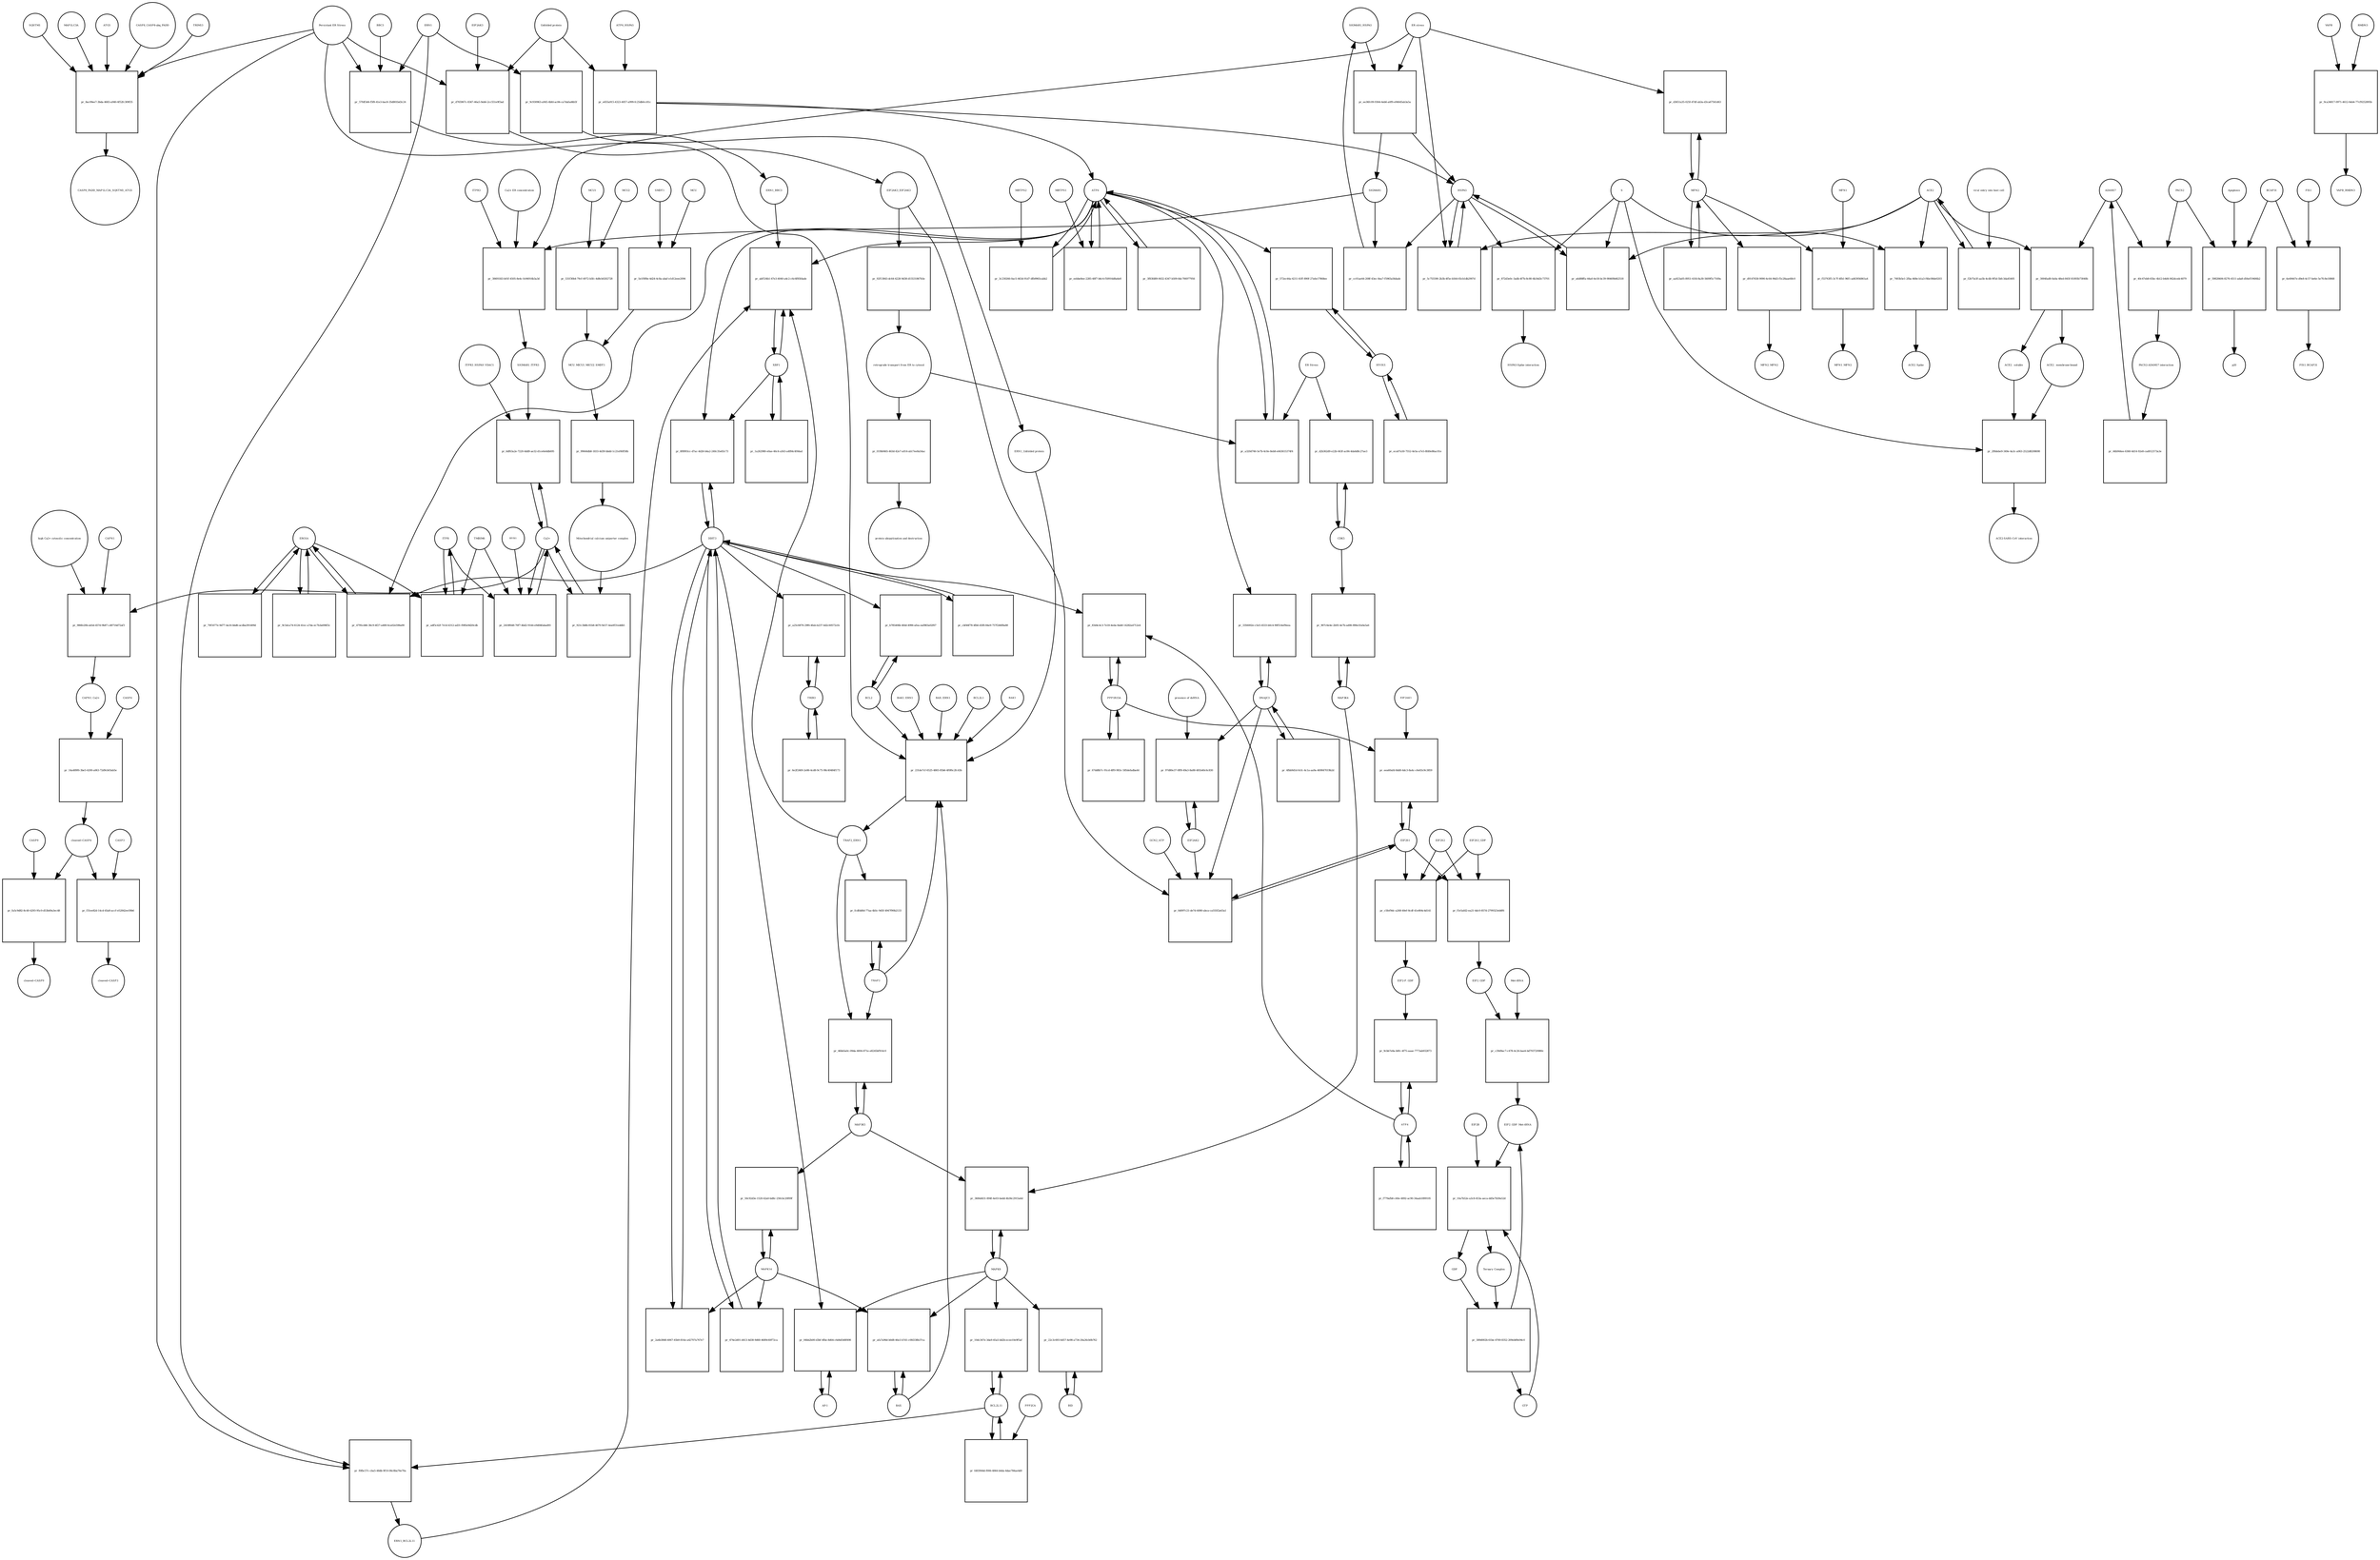 strict digraph  {
SIGMAR1_HSPA5 [annotation="urn_miriam_pubmed_30590907|urn_miriam_pubmed_25704011|urn_miriam_pubmed_17981125|urn_miriam_taxonomy_10029", bipartite=0, cls=complex, fontsize=4, label=SIGMAR1_HSPA5, shape=circle];
"pr_ee36fc09-9364-4eb6-a0f9-e94645ab3a5a" [annotation="", bipartite=1, cls=process, fontsize=4, label="pr_ee36fc09-9364-4eb6-a0f9-e94645ab3a5a", shape=square];
HSPA5 [annotation="urn_miriam_hgnc.symbol_HSPA5", bipartite=0, cls="nucleic acid feature", fontsize=4, label=HSPA5, shape=circle];
SIGMAR1 [annotation="urn_miriam_hgnc_8157|urn_miriam_pubmed_17981125|urn_miriam_taxonomy_10029|urn_miriam_pubmed_25704011", bipartite=0, cls=macromolecule, fontsize=4, label=SIGMAR1, shape=circle];
"ER stress" [annotation="", bipartite=0, cls=phenotype, fontsize=4, label="ER stress", shape=circle];
ATF6_HSPA5 [annotation="", bipartite=0, cls=complex, fontsize=4, label=ATF6_HSPA5, shape=circle];
"pr_e655a915-4323-4057-a999-fc25db0cc81c" [annotation="", bipartite=1, cls=process, fontsize=4, label="pr_e655a915-4323-4057-a999-fc25db0cc81c", shape=square];
ATF6 [annotation="urn_miriam_hgnc.symbol_ATF6", bipartite=0, cls=macromolecule, fontsize=4, label=ATF6, shape=circle];
"Unfolded protein" [annotation="", bipartite=0, cls=macromolecule, fontsize=4, label="Unfolded protein", shape=circle];
ACE2 [annotation="", bipartite=0, cls="nucleic acid feature", fontsize=4, label=ACE2, shape=circle];
"pr_3004fad8-0a0a-48ed-845f-81893b73048b" [annotation="", bipartite=1, cls=process, fontsize=4, label="pr_3004fad8-0a0a-48ed-845f-81893b73048b", shape=square];
"ACE2_ soluble" [annotation="urn_miriam_pubmed_19411314|urn_miriam_pubmed_32264791|urn_miriam_hgnc.symbol_ACE2", bipartite=0, cls=macromolecule, fontsize=4, label="ACE2_ soluble", shape=circle];
"ACE2_ membrane-bound" [annotation="urn_miriam_pubmed_19411314|urn_miriam_pubmed_32264791|urn_miriam_hgnc.symbol_ACE2", bipartite=0, cls=macromolecule, fontsize=4, label="ACE2_ membrane-bound", shape=circle];
ADAM17 [annotation="urn_miriam_pubmed_32264791|urn_miriam_hgnc_HGNC%3A195", bipartite=0, cls=macromolecule, fontsize=4, label=ADAM17, shape=circle];
MFN2 [annotation="urn_miriam_pubmed_29491369|urn_miriam_pubmed_22511781|urn_miriam_hgnc_16877|urn_miriam_pubmed_19052620", bipartite=0, cls=macromolecule, fontsize=4, label=MFN2, shape=circle];
"pr_d9147658-9090-4c64-96d3-f5c28aae68c0" [annotation="", bipartite=1, cls=process, fontsize=4, label="pr_d9147658-9090-4c64-96d3-f5c28aae68c0", shape=square];
MFN2_MFN2 [annotation="urn_miriam_pubmed_19052620|urn_miriam_taxonomy_9606|urn_miriam_pubmed_29491369", bipartite=0, cls=complex, fontsize=4, label=MFN2_MFN2, shape=circle];
"Met-tRNA" [annotation=urn_miriam_hgnc_34779, bipartite=0, cls="nucleic acid feature", fontsize=4, label="Met-tRNA", shape=circle];
"pr_c39d9ac7-c478-4c26-bae4-bd793720980c" [annotation="", bipartite=1, cls=process, fontsize=4, label="pr_c39d9ac7-c478-4c26-bae4-bd793720980c", shape=square];
EIF2_GDP [annotation="", bipartite=0, cls=complex, fontsize=4, label=EIF2_GDP, shape=circle];
"EIF2_GDP_Met-tRNA" [annotation="", bipartite=0, cls=complex, fontsize=4, label="EIF2_GDP_Met-tRNA", shape=circle];
ERN1 [annotation="urn_miriam_hgnc.symbol_ERN1", bipartite=0, cls=macromolecule, fontsize=4, label=ERN1, shape=circle];
"pr_9c930963-a945-4bfd-ac84-ca7dafad4b5f" [annotation="", bipartite=1, cls=process, fontsize=4, label="pr_9c930963-a945-4bfd-ac84-ca7dafad4b5f", shape=square];
"ERN1_Unfolded protein" [annotation="", bipartite=0, cls=complex, fontsize=4, label="ERN1_Unfolded protein", shape=circle];
MCU [annotation="urn_miriam_hgnc_23526|urn_miriam_pubmed_24231807|urn_miriam_taxonomy_9606", bipartite=0, cls=macromolecule, fontsize=4, label=MCU, shape=circle];
"pr_5e1f0f8e-4d24-4c8a-abaf-e1d12eee2094" [annotation="", bipartite=1, cls=process, fontsize=4, label="pr_5e1f0f8e-4d24-4c8a-abaf-e1d12eee2094", shape=square];
SMDT1 [annotation="urn_miriam_pubmed_24231807|urn_miriam_hgnc_25055|urn_miriam_taxonomy_9606", bipartite=0, cls=macromolecule, fontsize=4, label=SMDT1, shape=circle];
MCU_MICU1_MICU2_SMDT1 [annotation="urn_miriam_pubmed_24231807|urn_miriam_taxonomy_9606", bipartite=0, cls=complex, fontsize=4, label=MCU_MICU1_MICU2_SMDT1, shape=circle];
EIF2S1 [annotation="urn_miriam_hgnc.symbol_EIF2S1", bipartite=0, cls=macromolecule, fontsize=4, label=EIF2S1, shape=circle];
"pr_c5fef9dc-a268-40ef-8cdf-41e804c4d141" [annotation="", bipartite=1, cls=process, fontsize=4, label="pr_c5fef9dc-a268-40ef-8cdf-41e804c4d141", shape=square];
EIF2S2 [annotation="urn_miriam_hgnc.symbol_EIF2S2", bipartite=0, cls=macromolecule, fontsize=4, label=EIF2S2, shape=circle];
"EIF2-P_GDP" [annotation="", bipartite=0, cls=complex, fontsize=4, label="EIF2-P_GDP", shape=circle];
EIF2S3_GDP [annotation="", bipartite=0, cls=complex, fontsize=4, label=EIF2S3_GDP, shape=circle];
MCU2 [annotation="urn_miriam_hgnc_31830|urn_miriam_pubmed_24231807|urn_miriam_taxonomy_9606", bipartite=0, cls=macromolecule, fontsize=4, label=MCU2, shape=circle];
"pr_531f30b4-79cf-4972-b5fc-4d8cb0202728" [annotation="", bipartite=1, cls=process, fontsize=4, label="pr_531f30b4-79cf-4972-b5fc-4d8cb0202728", shape=square];
MCU1 [annotation="urn_miriam_hgnc_1530|urn_miriam_pubmed_24231807|urn_miriam_taxonomy_9606", bipartite=0, cls=macromolecule, fontsize=4, label=MCU1, shape=circle];
"pr_f0fbc57c-cba5-48db-9f10-06c8ba76e70a" [annotation="", bipartite=1, cls=process, fontsize=4, label="pr_f0fbc57c-cba5-48db-9f10-06c8ba76e70a", shape=square];
BCL2L11 [annotation="urn_miriam_hgnc.symbol_BCL2L11", bipartite=0, cls=macromolecule, fontsize=4, label=BCL2L11, shape=circle];
ERN1_BCL2L11 [annotation="", bipartite=0, cls=complex, fontsize=4, label=ERN1_BCL2L11, shape=circle];
"Persistant ER Stress" [annotation="urn_miriam_obo.go_GO%3A0034976", bipartite=0, cls=phenotype, fontsize=4, label="Persistant ER Stress", shape=circle];
CAPN1 [annotation="urn_miriam_hgnc.symbol_CAPN1", bipartite=0, cls=macromolecule, fontsize=4, label=CAPN1, shape=circle];
"pr_986fe20b-ab5d-457d-9b87-cd0716d72af3" [annotation="", bipartite=1, cls=process, fontsize=4, label="pr_986fe20b-ab5d-457d-9b87-cd0716d72af3", shape=square];
"Ca2+" [annotation="urn_miriam_obo.chebi_CHEBI%3A29108", bipartite=0, cls="simple chemical", fontsize=4, label="Ca2+", shape=circle];
"CAPN1_Ca2+" [annotation="", bipartite=0, cls=complex, fontsize=4, label="CAPN1_Ca2+", shape=circle];
"high Ca2+ cytosolic concentration" [annotation="urn_miriam_obo.go_GO%3A1902656", bipartite=0, cls=phenotype, fontsize=4, label="high Ca2+ cytosolic concentration", shape=circle];
"pr_cc01ae44-208f-43ec-8ea7-f5965a56dadc" [annotation="", bipartite=1, cls=process, fontsize=4, label="pr_cc01ae44-208f-43ec-8ea7-f5965a56dadc", shape=square];
"pr_57fdf3d4-f5f8-41e3-bac8-35d801bd3c24" [annotation="", bipartite=1, cls=process, fontsize=4, label="pr_57fdf3d4-f5f8-41e3-bac8-35d801bd3c24", shape=square];
BBC3 [annotation="urn_miriam_hgnc.symbol_BBC3", bipartite=0, cls=macromolecule, fontsize=4, label=BBC3, shape=circle];
ERN1_BBC3 [annotation="", bipartite=0, cls=complex, fontsize=4, label=ERN1_BBC3, shape=circle];
VAPB [annotation=urn_miriam_hgnc_12649, bipartite=0, cls=macromolecule, fontsize=4, label=VAPB, shape=circle];
"pr_9ca34817-0971-4612-8eb4-77cf9252895b" [annotation="", bipartite=1, cls=process, fontsize=4, label="pr_9ca34817-0971-4612-8eb4-77cf9252895b", shape=square];
RMDN3 [annotation=urn_miriam_hgnc_25550, bipartite=0, cls=macromolecule, fontsize=4, label=RMDN3, shape=circle];
VAPB_RMDN3 [annotation="urn_miriam_pubmed_29491369|urn_miriam_pubmed_28132811|urn_miriam_taxonomy_9606", bipartite=0, cls=complex, fontsize=4, label=VAPB_RMDN3, shape=circle];
"pr_f1e5afd2-ea21-4dc0-857d-2799323eb8f6" [annotation="", bipartite=1, cls=process, fontsize=4, label="pr_f1e5afd2-ea21-4dc0-857d-2799323eb8f6", shape=square];
"pr_38491fd3-b01f-4505-8e4c-fe94916b3a3d" [annotation="", bipartite=1, cls=process, fontsize=4, label="pr_38491fd3-b01f-4505-8e4c-fe94916b3a3d", shape=square];
ITPR3 [annotation="urn_miriam_hgnc_6182|urn_miriam_pubmed_17981125", bipartite=0, cls=macromolecule, fontsize=4, label=ITPR3, shape=circle];
SIGMAR1_ITPR3 [annotation="urn_miriam_pubmed_30590907|urn_miriam_pubmed_17981125|urn_miriam_taxonomy_10029", bipartite=0, cls=complex, fontsize=4, label=SIGMAR1_ITPR3, shape=circle];
"Ca2+ ER concentration" [annotation="", bipartite=0, cls=phenotype, fontsize=4, label="Ca2+ ER concentration", shape=circle];
BCAP31 [annotation=urn_miriam_hgnc_16695, bipartite=0, cls=macromolecule, fontsize=4, label=BCAP31, shape=circle];
"pr_6e49447e-d9e8-4c57-be6e-5e7fc8e18868" [annotation="", bipartite=1, cls=process, fontsize=4, label="pr_6e49447e-d9e8-4c57-be6e-5e7fc8e18868", shape=square];
FIS1 [annotation=urn_miriam_hgnc_21689, bipartite=0, cls=macromolecule, fontsize=4, label=FIS1, shape=circle];
FIS1_BCAP31 [annotation=urn_miriam_pubmed_15692567, bipartite=0, cls=complex, fontsize=4, label=FIS1_BCAP31, shape=circle];
"pr_f53763f5-3c7f-4fb1-96f1-ad43956861a4" [annotation="", bipartite=1, cls=process, fontsize=4, label="pr_f53763f5-3c7f-4fb1-96f1-ad43956861a4", shape=square];
MFN1 [annotation=urn_miriam_hgnc_1826, bipartite=0, cls=macromolecule, fontsize=4, label=MFN1, shape=circle];
MFN1_MFN2 [annotation="urn_miriam_pubmed_29491369|urn_miriam_pubmed_19052620|urn_miriam_taxonomy_9606", bipartite=0, cls=complex, fontsize=4, label=MFN1_MFN2, shape=circle];
PACS2 [annotation="urn_miriam_pubmed_15692567|urn_miriam_hgnc_23794", bipartite=0, cls=macromolecule, fontsize=4, label=PACS2, shape=circle];
"pr_40c47eb8-65bc-4b12-b4d4-062dcedc4079" [annotation="", bipartite=1, cls=process, fontsize=4, label="pr_40c47eb8-65bc-4b12-b4d4-062dcedc4079", shape=square];
"PACS2-ADAM17 interaction" [annotation="urn_miriam_pubmed_26108729|urn_miriam_pubmed_32264791|urn_miriam_taxonomy_9606", bipartite=0, cls=complex, fontsize=4, label="PACS2-ADAM17 interaction", shape=circle];
"pr_7493b5e1-2fba-468e-b1a3-f4bc08de0203" [annotation="", bipartite=1, cls=process, fontsize=4, label="pr_7493b5e1-2fba-468e-b1a3-f4bc08de0203", shape=square];
S [annotation="urn_miriam_uniprot_P59594|urn_miriam_uniprot_P0DTC2|urn_miriam_uniprot_W6A028", bipartite=0, cls=macromolecule, fontsize=4, label=S, shape=circle];
ACE2_Spike [annotation="", bipartite=0, cls=complex, fontsize=4, label=ACE2_Spike, shape=circle];
"pr_872d3e0c-3adb-4f7b-8c80-4b34d3c73701" [annotation="", bipartite=1, cls=process, fontsize=4, label="pr_872d3e0c-3adb-4f7b-8c80-4b34d3c73701", shape=square];
"HSPA5-Spike interaction" [annotation=urn_miriam_pubmed_32340551, bipartite=0, cls=complex, fontsize=4, label="HSPA5-Spike interaction", shape=circle];
"pr_2f8debe9-349e-4a3c-a063-2522d8208698" [annotation="", bipartite=1, cls=process, fontsize=4, label="pr_2f8debe9-349e-4a3c-a063-2522d8208698", shape=square];
"ACE2-SARS-CoV interaction" [annotation="urn_miriam_pubmed_19411314|urn_miriam_taxonomy_9606|urn_miriam_uniprot_P59594", bipartite=0, cls=complex, fontsize=4, label="ACE2-SARS-CoV interaction", shape=circle];
"pr_3c230266-0ac5-463d-91d7-dfb9965cabb2" [annotation="", bipartite=1, cls=process, fontsize=4, label="pr_3c230266-0ac5-463d-91d7-dfb9965cabb2", shape=square];
MBTPS2 [annotation="urn_miriam_hgnc.symbol_MBTPS2", bipartite=0, cls=macromolecule, fontsize=4, label=MBTPS2, shape=circle];
MAP3K4 [annotation="urn_miriam_hgnc.symbol_MAP3K4", bipartite=0, cls=macromolecule, fontsize=4, label=MAP3K4, shape=circle];
"pr_907c6e4e-2b93-4e7b-ad06-896e1fa0a5a6" [annotation="", bipartite=1, cls=process, fontsize=4, label="pr_907c6e4e-2b93-4e7b-ad06-896e1fa0a5a6", shape=square];
CDK5 [annotation="urn_miriam_hgnc.symbol_CDK5", bipartite=0, cls=macromolecule, fontsize=4, label=CDK5, shape=circle];
"pr_59828406-8276-4511-ada8-d56ef19406b2" [annotation="", bipartite=1, cls=process, fontsize=4, label="pr_59828406-8276-4511-ada8-d56ef19406b2", shape=square];
p20 [annotation="urn_miriam_hgnc.symbol_BCAP31", bipartite=0, cls=macromolecule, fontsize=4, label=p20, shape=circle];
Apoptosis [annotation="", bipartite=0, cls=phenotype, fontsize=4, label=Apoptosis, shape=circle];
DDIT3 [annotation="urn_miriam_hgnc.symbol_DDIT3", bipartite=0, cls=macromolecule, fontsize=4, label=DDIT3, shape=circle];
"pr_474e2d01-d413-4d38-9d60-4689c60f72ca" [annotation="", bipartite=1, cls=process, fontsize=4, label="pr_474e2d01-d413-4d38-9d60-4689c60f72ca", shape=square];
MAPK14 [annotation="urn_miriam_hgnc.symbol_MAPK14", bipartite=0, cls=macromolecule, fontsize=4, label=MAPK14, shape=circle];
CASP9 [annotation="urn_miriam_hgnc.symbol_CSAP9", bipartite=0, cls=macromolecule, fontsize=4, label=CASP9, shape=circle];
"pr_fa5c9d82-8c40-4293-95c0-d53b49a3ec48" [annotation="", bipartite=1, cls=process, fontsize=4, label="pr_fa5c9d82-8c40-4293-95c0-d53b49a3ec48", shape=square];
"cleaved~CASP9" [annotation="urn_miriam_hgnc.symbol_CASP9", bipartite=0, cls=macromolecule, fontsize=4, label="cleaved~CASP9", shape=circle];
"cleaved~CASP4" [annotation="urn_miriam_hgnc.symbol_CASP4", bipartite=0, cls=macromolecule, fontsize=4, label="cleaved~CASP4", shape=circle];
"pr_10dc347e-3da9-45a5-bd2b-ecee10e9f5af" [annotation="", bipartite=1, cls=process, fontsize=4, label="pr_10dc347e-3da9-45a5-bd2b-ecee10e9f5af", shape=square];
MAPK8 [annotation="urn_miriam_hgnc.symbol_MAPK8", bipartite=0, cls=macromolecule, fontsize=4, label=MAPK8, shape=circle];
"pr_0d097c21-de7d-4080-abca-ca555f2a63a1" [annotation="", bipartite=1, cls=process, fontsize=4, label="pr_0d097c21-de7d-4080-abca-ca555f2a63a1", shape=square];
EIF2AK3_EIF2AK3 [annotation="", bipartite=0, cls=complex, fontsize=4, label=EIF2AK3_EIF2AK3, shape=circle];
GCN2_ATP [annotation="", bipartite=0, cls=complex, fontsize=4, label=GCN2_ATP, shape=circle];
EIF2AK2 [annotation="urn_miriam_hgnc.symbol_EIF2AK2", bipartite=0, cls=macromolecule, fontsize=4, label=EIF2AK2, shape=circle];
DNAJC3 [annotation="urn_miriam_hgnc.symbol_DNAJC3", bipartite=0, cls=macromolecule, fontsize=4, label=DNAJC3, shape=circle];
"pr_92f13843-dc64-4228-9d38-d15531867b5e" [annotation="", bipartite=1, cls=process, fontsize=4, label="pr_92f13843-dc64-4228-9d38-d15531867b5e", shape=square];
"retrograde transport from ER to cytosol" [annotation="urn_miriam_obo.go_GO%3A0030970", bipartite=0, cls=phenotype, fontsize=4, label="retrograde transport from ER to cytosol", shape=circle];
CASP3 [annotation="urn_miriam_hgnc.symbol_CASP3", bipartite=0, cls=macromolecule, fontsize=4, label=CASP3, shape=circle];
"pr_f31ee82d-14cd-45a8-accf-e52842ee59b6" [annotation="", bipartite=1, cls=process, fontsize=4, label="pr_f31ee82d-14cd-45a8-accf-e52842ee59b6", shape=square];
"cleaved~CASP3" [annotation="urn_miriam_hgnc.symbol_CASP3", bipartite=0, cls=macromolecule, fontsize=4, label="cleaved~CASP3", shape=circle];
"pr_fd03944d-f006-4844-b4da-4dae784ae4d0" [annotation="", bipartite=1, cls=process, fontsize=4, label="pr_fd03944d-f006-4844-b4da-4dae784ae4d0", shape=square];
PPP2CA [annotation="urn_miriam_hgnc.symbol_PPP2CA", bipartite=0, cls=macromolecule, fontsize=4, label=PPP2CA, shape=circle];
"AP-1" [annotation="urn_miriam_hgnc.symbol_JUNB|urn_miriam_hgnc.symbol_FOSL1|urn_miriam_hgnc.symbol_FOSL2|urn_miriam_hgnc.symbol_JUND|urn_miriam_hgnc.symbol_JUN|urn_miriam_hgnc.symbol_FOSB|urn_miriam_hgnc.symbol_FOS", bipartite=0, cls=macromolecule, fontsize=4, label="AP-1", shape=circle];
"pr_04bb2b00-d3bf-4fbe-8d64-c6d4d548f498" [annotation="", bipartite=1, cls=process, fontsize=4, label="pr_04bb2b00-d3bf-4fbe-8d64-c6d4d548f498", shape=square];
"pr_5c755590-2b3b-4f5e-b564-65cb1db2907d" [annotation="", bipartite=1, cls=process, fontsize=4, label="pr_5c755590-2b3b-4f5e-b564-65cb1db2907d", shape=square];
"pr_eea60afd-8dd0-4dc3-8a4c-c6e83c9c3859" [annotation="", bipartite=1, cls=process, fontsize=4, label="pr_eea60afd-8dd0-4dc3-8a4c-c6e83c9c3859", shape=square];
PPP1R15A [annotation="urn_miriam_hgnc.symbol_PPP1R15A", bipartite=0, cls=macromolecule, fontsize=4, label=PPP1R15A, shape=circle];
EIF2AK1 [annotation="urn_miriam_hgnc.symbol_EIF2AK1", bipartite=0, cls=macromolecule, fontsize=4, label=EIF2AK1, shape=circle];
"pr_97d80e37-0ff8-49a3-8a88-481b40c6c830" [annotation="", bipartite=1, cls=process, fontsize=4, label="pr_97d80e37-0ff8-49a3-8a88-481b40c6c830", shape=square];
"presence of dsRNA" [annotation="urn_miriam_obo.go_GO%3A0071359", bipartite=0, cls=phenotype, fontsize=4, label="presence of dsRNA", shape=circle];
"Ternary Complex" [annotation="", bipartite=0, cls=complex, fontsize=4, label="Ternary Complex", shape=circle];
"pr_589d002b-61be-4769-8352-209eb89e94c0" [annotation="", bipartite=1, cls=process, fontsize=4, label="pr_589d002b-61be-4769-8352-209eb89e94c0", shape=square];
GDP [annotation="urn_miriam_obo.chebi_CHEBI%3A65180", bipartite=0, cls="simple chemical", fontsize=4, label=GDP, shape=circle];
GTP [annotation="urn_miriam_obo.chebi_CHEBI%3A57600", bipartite=0, cls="simple chemical", fontsize=4, label=GTP, shape=circle];
"pr_231de7cf-6525-4865-85b6-4f0f6c2fc43b" [annotation="", bipartite=1, cls=process, fontsize=4, label="pr_231de7cf-6525-4865-85b6-4f0f6c2fc43b", shape=square];
TRAF2_ERN1 [annotation="", bipartite=0, cls=complex, fontsize=4, label=TRAF2_ERN1, shape=circle];
BAK1_ERN1 [annotation="", bipartite=0, cls=complex, fontsize=4, label=BAK1_ERN1, shape=circle];
BAX_ERN1 [annotation="", bipartite=0, cls=complex, fontsize=4, label=BAX_ERN1, shape=circle];
BCL2 [annotation="urn_miriam_hgnc.symbol_BCL2", bipartite=0, cls="nucleic acid feature", fontsize=4, label=BCL2, shape=circle];
BCL2L1 [annotation="urn_miriam_hgnc.symbol_BCL2L1", bipartite=0, cls=macromolecule, fontsize=4, label=BCL2L1, shape=circle];
BAX [annotation="urn_miriam_hgnc.symbol_BAX", bipartite=0, cls=macromolecule, fontsize=4, label=BAX, shape=circle];
BAK1 [annotation="urn_miriam_hgnc.symbol_BAK1", bipartite=0, cls=macromolecule, fontsize=4, label=BAK1, shape=circle];
TRAF2 [annotation="urn_miriam_hgnc.symbol_TRAF2", bipartite=0, cls=macromolecule, fontsize=4, label=TRAF2, shape=circle];
"pr_99644db8-1833-4d39-bbdd-1c21ef40f58b" [annotation="", bipartite=1, cls=process, fontsize=4, label="pr_99644db8-1833-4d39-bbdd-1c21ef40f58b", shape=square];
"Mitochondrial calcium uniporter complex" [annotation="urn_miriam_pubmed_26968367|urn_miriam_taxonomy_9606", bipartite=0, cls=complex, fontsize=4, label="Mitochondrial calcium uniporter complex", shape=circle];
ATF4 [annotation="urn_miriam_hgnc.symbol_ATF4", bipartite=0, cls=macromolecule, fontsize=4, label=ATF4, shape=circle];
"pr_9cbb7e8a-b0fc-4f75-aaae-7773ab932873" [annotation="", bipartite=1, cls=process, fontsize=4, label="pr_9cbb7e8a-b0fc-4f75-aaae-7773ab932873", shape=square];
"pr_019b0465-463d-42e7-a014-ab17ee8a54ac" [annotation="", bipartite=1, cls=process, fontsize=4, label="pr_019b0465-463d-42e7-a014-ab17ee8a54ac", shape=square];
"protein ubiquitination and destruction" [annotation="", bipartite=0, cls=phenotype, fontsize=4, label="protein ubiquitination and destruction", shape=circle];
EIF2AK3 [annotation="urn_miriam_hgnc.symbol_EIF2AK3", bipartite=0, cls=macromolecule, fontsize=4, label=EIF2AK3, shape=circle];
"pr_d765967c-8347-46a5-9eb6-2cc551e9f3ad" [annotation="", bipartite=1, cls=process, fontsize=4, label="pr_d765967c-8347-46a5-9eb6-2cc551e9f3ad", shape=square];
ITPR [annotation="urn_miriam_hgnc.symbol_ITPR1|urn_miriam_hgnc.symbol_ITPR3|urn_miriam_hgnc.symbol_ITPR2", bipartite=0, cls=macromolecule, fontsize=4, label=ITPR, shape=circle];
"pr_adf5c42f-7e1d-4312-ad31-f085e9d20cdb" [annotation="", bipartite=1, cls=process, fontsize=4, label="pr_adf5c42f-7e1d-4312-ad31-f085e9d20cdb", shape=square];
TMBIM6 [annotation="urn_miriam_hgnc.symbol_TMBIM6", bipartite=0, cls=macromolecule, fontsize=4, label=TMBIM6, shape=circle];
ERO1A [annotation="urn_miriam_hgnc.symbol_ERO1A", bipartite=0, cls=macromolecule, fontsize=4, label=ERO1A, shape=circle];
MAP3K5 [annotation="urn_miriam_hgnc.symbol_MAP3K5", bipartite=0, cls=macromolecule, fontsize=4, label=MAP3K5, shape=circle];
"pr_46bb5a0c-09da-4004-871e-e8245bf914c0" [annotation="", bipartite=1, cls=process, fontsize=4, label="pr_46bb5a0c-09da-4004-871e-e8245bf914c0", shape=square];
"pr_10a7b52e-a3c8-453a-aeca-dd5e7b59a52d" [annotation="", bipartite=1, cls=process, fontsize=4, label="pr_10a7b52e-a3c8-453a-aeca-dd5e7b59a52d", shape=square];
EIF2B [annotation="", bipartite=0, cls=complex, fontsize=4, label=EIF2B, shape=circle];
"pr_afa7a96d-b0d8-46e3-b7d1-c0fd338b37ca" [annotation="", bipartite=1, cls=process, fontsize=4, label="pr_afa7a96d-b0d8-46e3-b7d1-c0fd338b37ca", shape=square];
"pr_fcdfdd0d-77aa-4b5c-9d5f-4947f90b2133" [annotation="", bipartite=1, cls=process, fontsize=4, label="pr_fcdfdd0d-77aa-4b5c-9d5f-4947f90b2133", shape=square];
"pr_50c92d3e-1520-42a0-bd8c-250cbc20f09f" [annotation="", bipartite=1, cls=process, fontsize=4, label="pr_50c92d3e-1520-42a0-bd8c-250cbc20f09f", shape=square];
"CASP8_CASP8-ubq_FADD" [annotation="", bipartite=0, cls=complex, fontsize=4, label="CASP8_CASP8-ubq_FADD", shape=circle];
"pr_8ac09ee7-3bda-4683-a940-6f52fc309f35" [annotation="", bipartite=1, cls=process, fontsize=4, label="pr_8ac09ee7-3bda-4683-a940-6f52fc309f35", shape=square];
CASP8_FADD_MAP1LC3A_SQSTM1_ATG5 [annotation="", bipartite=0, cls=complex, fontsize=4, label=CASP8_FADD_MAP1LC3A_SQSTM1_ATG5, shape=circle];
TRIM13 [annotation="urn_miriam_hgnc.symbol_TRIM13", bipartite=0, cls=macromolecule, fontsize=4, label=TRIM13, shape=circle];
"SQSTM1 " [annotation="urn_miriam_hgnc.symbol_SQSTM1", bipartite=0, cls=macromolecule, fontsize=4, label="SQSTM1 ", shape=circle];
MAP1LC3A [annotation="urn_miriam_hgnc.symbol_MAP1LC3A", bipartite=0, cls=macromolecule, fontsize=4, label=MAP1LC3A, shape=circle];
ATG5 [annotation="urn_miriam_hgnc.symbol_ATG5", bipartite=0, cls=macromolecule, fontsize=4, label=ATG5, shape=circle];
"pr_3684d431-894f-4e03-bedd-4b36c2915a6d" [annotation="", bipartite=1, cls=process, fontsize=4, label="pr_3684d431-894f-4e03-bedd-4b36c2915a6d", shape=square];
CASP4 [annotation="urn_miriam_hgnc.symbol_CASP4", bipartite=0, cls=macromolecule, fontsize=4, label=CASP4, shape=circle];
"pr_14a489f6-3be5-4200-a063-72d9cb03ab5e" [annotation="", bipartite=1, cls=process, fontsize=4, label="pr_14a489f6-3be5-4200-a063-72d9cb03ab5e", shape=square];
"pr_2a4b3848-4067-45b9-816e-a42707a767e7" [annotation="", bipartite=1, cls=process, fontsize=4, label="pr_2a4b3848-4067-45b9-816e-a42707a767e7", shape=square];
BID [annotation="urn_miriam_hgnc.symbol_BID", bipartite=0, cls=macromolecule, fontsize=4, label=BID, shape=circle];
"pr_22c3c693-6d57-4e98-a734-20a26cb0b762" [annotation="", bipartite=1, cls=process, fontsize=4, label="pr_22c3c693-6d57-4e98-a734-20a26cb0b762", shape=square];
"pr_eebbe8ee-2285-48f7-b6c4-f50916d8a6e8" [annotation="", bipartite=1, cls=process, fontsize=4, label="pr_eebbe8ee-2285-48f7-b6c4-f50916d8a6e8", shape=square];
MBTPS1 [annotation="urn_miriam_hgnc.symbol_MBTPS1", bipartite=0, cls=macromolecule, fontsize=4, label=MBTPS1, shape=circle];
"pr_a6d88ffa-44a0-4e18-bc39-98469b662518" [annotation="", bipartite=1, cls=process, fontsize=4, label="pr_a6d88ffa-44a0-4e18-bc39-98469b662518", shape=square];
"pr_aa923a05-8951-41fd-8a30-5609f5c7169a" [annotation="", bipartite=1, cls=process, fontsize=4, label="pr_aa923a05-8951-41fd-8a30-5609f5c7169a", shape=square];
XBP1 [annotation="urn_miriam_hgnc.symbol_XBP1", bipartite=0, cls=macromolecule, fontsize=4, label=XBP1, shape=circle];
"pr_abf534b1-47e3-4040-a4c2-c6c6f85fdade" [annotation="", bipartite=1, cls=process, fontsize=4, label="pr_abf534b1-47e3-4040-a4c2-c6c6f85fdade", shape=square];
"pr_4795cd46-36c9-4f27-a480-6ca02e596a90" [annotation="", bipartite=1, cls=process, fontsize=4, label="pr_4795cd46-36c9-4f27-a480-6ca02e596a90", shape=square];
TRIB3 [annotation="urn_miriam_hgnc.symbol_TRIB3", bipartite=0, cls=macromolecule, fontsize=4, label=TRIB3, shape=circle];
"pr_a25c6876-29f6-4fab-b237-4d2c60572cfe" [annotation="", bipartite=1, cls=process, fontsize=4, label="pr_a25c6876-29f6-4fab-b237-4d2c60572cfe", shape=square];
"pr_8f8993cc-d7ac-4d26-b4a2-240c35e83c73" [annotation="", bipartite=1, cls=process, fontsize=4, label="pr_8f8993cc-d7ac-4d26-b4a2-240c35e83c73", shape=square];
"pr_3356002e-c5e5-4533-b0c4-90f514ef9eea" [annotation="", bipartite=1, cls=process, fontsize=4, label="pr_3356002e-c5e5-4533-b0c4-90f514ef9eea", shape=square];
HYOU1 [annotation="urn_miriam_hgnc.symbol_HYOU1", bipartite=0, cls=macromolecule, fontsize=4, label=HYOU1, shape=circle];
"pr_572ec44a-4211-41ff-890f-27a6e17868ee" [annotation="", bipartite=1, cls=process, fontsize=4, label="pr_572ec44a-4211-41ff-890f-27a6e17868ee", shape=square];
"pr_83d4c4c3-7e18-4eda-8ab8-14282a4712e4" [annotation="", bipartite=1, cls=process, fontsize=4, label="pr_83d4c4c3-7e18-4eda-8ab8-14282a4712e4", shape=square];
"pr_b785406b-4fdd-4996-afea-eaf883a02f67" [annotation="", bipartite=1, cls=process, fontsize=4, label="pr_b785406b-4fdd-4996-afea-eaf883a02f67", shape=square];
"pr_f2b75e3f-aa5b-4cdb-9f5d-5bfc3da45405" [annotation="", bipartite=1, cls=process, fontsize=4, label="pr_f2b75e3f-aa5b-4cdb-9f5d-5bfc3da45405", shape=square];
"viral entry into host cell" [annotation="", bipartite=0, cls=phenotype, fontsize=4, label="viral entry into host cell", shape=circle];
"pr_4fbb9d1d-0cfc-4c1a-aa9a-469847019b2d" [annotation="", bipartite=1, cls=process, fontsize=4, label="pr_4fbb9d1d-0cfc-4c1a-aa9a-469847019b2d", shape=square];
"pr_6e2f2469-2e86-4cd8-9c75-98c40484f173" [annotation="", bipartite=1, cls=process, fontsize=4, label="pr_6e2f2469-2e86-4cd8-9c75-98c40484f173", shape=square];
"pr_9c5dca74-6124-41ec-a7da-ec7b3a696f3c" [annotation="", bipartite=1, cls=process, fontsize=4, label="pr_9c5dca74-6124-41ec-a7da-ec7b3a696f3c", shape=square];
"pr_d3651a35-025f-47df-ab3a-d3ca67561d63" [annotation="", bipartite=1, cls=process, fontsize=4, label="pr_d3651a35-025f-47df-ab3a-d3ca67561d63", shape=square];
"pr_cbf46f78-4fb6-45f8-84e9-757f246f8a88" [annotation="", bipartite=1, cls=process, fontsize=4, label="pr_cbf46f78-4fb6-45f8-84e9-757f246f8a88", shape=square];
"pr_eca07a50-7552-4e5a-a7e5-8fd0e86ac01e" [annotation="", bipartite=1, cls=process, fontsize=4, label="pr_eca07a50-7552-4e5a-a7e5-8fd0e86ac01e", shape=square];
"pr_f779afb8-c40e-4892-ac90-34aab1899105" [annotation="", bipartite=1, cls=process, fontsize=4, label="pr_f779afb8-c40e-4892-ac90-34aab1899105", shape=square];
"pr_1a262980-e0ae-46c4-a563-a4f84c4f44ad" [annotation="", bipartite=1, cls=process, fontsize=4, label="pr_1a262980-e0ae-46c4-a563-a4f84c4f44ad", shape=square];
"pr_67dd8b7c-91cd-4ff0-983c-585defadba44" [annotation="", bipartite=1, cls=process, fontsize=4, label="pr_67dd8b7c-91cd-4ff0-983c-585defadba44", shape=square];
"pr_921c3b8b-81b8-4670-9e57-4ea0f31eddb5" [annotation="", bipartite=1, cls=process, fontsize=4, label="pr_921c3b8b-81b8-4670-9e57-4ea0f31eddb5", shape=square];
"pr_70f1677e-9d77-4a16-bbd6-acdba391409d" [annotation="", bipartite=1, cls=process, fontsize=4, label="pr_70f1677e-9d77-4a16-bbd6-acdba391409d", shape=square];
"pr_a320d746-5e7b-4c0e-8eb8-e643615374f4" [annotation="", bipartite=1, cls=process, fontsize=4, label="pr_a320d746-5e7b-4c0e-8eb8-e643615374f4", shape=square];
"ER Stress" [annotation="urn_miriam_obo.go_GO%3A0034976", bipartite=0, cls=phenotype, fontsize=4, label="ER Stress", shape=circle];
"pr_2418f648-70f7-4bd2-9144-e9d04fabad93" [annotation="", bipartite=1, cls=process, fontsize=4, label="pr_2418f648-70f7-4bd2-9144-e9d04fabad93", shape=square];
RYR1 [annotation="urn_miriam_hgnc.symbol_RYR1", bipartite=0, cls=macromolecule, fontsize=4, label=RYR1, shape=circle];
"pr_6df63a2e-7220-4dd9-ae32-d1ce6e6db695" [annotation="", bipartite=1, cls=process, fontsize=4, label="pr_6df63a2e-7220-4dd9-ae32-d1ce6e6db695", shape=square];
ITPR3_HSPA9_VDAC1 [annotation="urn_miriam_pubmed_30590033|urn_miriam_pubmed_29491369|urn_miriam_taxonomy_9606", bipartite=0, cls=complex, fontsize=4, label=ITPR3_HSPA9_VDAC1, shape=circle];
"pr_44b944ee-6360-4d14-92e8-cad012573a3e" [annotation="", bipartite=1, cls=process, fontsize=4, label="pr_44b944ee-6360-4d14-92e8-cad012573a3e", shape=square];
"pr_3f83fd89-0632-4347-b509-8dc706977956" [annotation="", bipartite=1, cls=process, fontsize=4, label="pr_3f83fd89-0632-4347-b509-8dc706977956", shape=square];
"pr_d2b362d9-e22b-443f-ac84-4da6d8c27ae3" [annotation="", bipartite=1, cls="uncertain process", fontsize=4, label="pr_d2b362d9-e22b-443f-ac84-4da6d8c27ae3", shape=square];
SIGMAR1_HSPA5 -> "pr_ee36fc09-9364-4eb6-a0f9-e94645ab3a5a"  [annotation="", interaction_type=consumption];
"pr_ee36fc09-9364-4eb6-a0f9-e94645ab3a5a" -> HSPA5  [annotation="", interaction_type=production];
"pr_ee36fc09-9364-4eb6-a0f9-e94645ab3a5a" -> SIGMAR1  [annotation="", interaction_type=production];
HSPA5 -> "pr_cc01ae44-208f-43ec-8ea7-f5965a56dadc"  [annotation="", interaction_type=consumption];
HSPA5 -> "pr_872d3e0c-3adb-4f7b-8c80-4b34d3c73701"  [annotation="", interaction_type=consumption];
HSPA5 -> "pr_5c755590-2b3b-4f5e-b564-65cb1db2907d"  [annotation="", interaction_type=consumption];
HSPA5 -> "pr_a6d88ffa-44a0-4e18-bc39-98469b662518"  [annotation="", interaction_type=consumption];
SIGMAR1 -> "pr_cc01ae44-208f-43ec-8ea7-f5965a56dadc"  [annotation="", interaction_type=consumption];
SIGMAR1 -> "pr_38491fd3-b01f-4505-8e4c-fe94916b3a3d"  [annotation="", interaction_type=consumption];
"ER stress" -> "pr_ee36fc09-9364-4eb6-a0f9-e94645ab3a5a"  [annotation="urn_miriam_pubmed_30590907|urn_miriam_pubmed_25704011|urn_miriam_pubmed_17981125|urn_miriam_taxonomy_10029", interaction_type="necessary stimulation"];
"ER stress" -> "pr_38491fd3-b01f-4505-8e4c-fe94916b3a3d"  [annotation="urn_miriam_pubmed_30590907|urn_miriam_pubmed_17981125|urn_miriam_taxonomy_10029", interaction_type="necessary stimulation"];
"ER stress" -> "pr_5c755590-2b3b-4f5e-b564-65cb1db2907d"  [annotation="urn_miriam_pubmed_31775868|urn_miriam_pubmed_22511781|urn_miriam_taxonomy_10090", interaction_type="necessary stimulation"];
"ER stress" -> "pr_d3651a35-025f-47df-ab3a-d3ca67561d63"  [annotation="urn_miriam_pubmed_22511781|urn_miriam_taxonomy_10090", interaction_type="necessary stimulation"];
ATF6_HSPA5 -> "pr_e655a915-4323-4057-a999-fc25db0cc81c"  [annotation="", interaction_type=consumption];
"pr_e655a915-4323-4057-a999-fc25db0cc81c" -> ATF6  [annotation="", interaction_type=production];
"pr_e655a915-4323-4057-a999-fc25db0cc81c" -> HSPA5  [annotation="", interaction_type=production];
ATF6 -> "pr_3c230266-0ac5-463d-91d7-dfb9965cabb2"  [annotation="", interaction_type=consumption];
ATF6 -> "pr_eebbe8ee-2285-48f7-b6c4-f50916d8a6e8"  [annotation="", interaction_type=consumption];
ATF6 -> "pr_abf534b1-47e3-4040-a4c2-c6c6f85fdade"  [annotation="urn_miriam_pubmed_26587781|urn_miriam_pubmed_23430059", interaction_type=catalysis];
ATF6 -> "pr_4795cd46-36c9-4f27-a480-6ca02e596a90"  [annotation="urn_miriam_pubmed_23850759|urn_miriam_pubmed_25387528|urn_miriam_taxonomy_10090", interaction_type=catalysis];
ATF6 -> "pr_8f8993cc-d7ac-4d26-b4a2-240c35e83c73"  [annotation="urn_miriam_pubmed_22802018|urn_miriam_pubmed_17991856|urn_miriam_pubmed_26587781", interaction_type=catalysis];
ATF6 -> "pr_3356002e-c5e5-4533-b0c4-90f514ef9eea"  [annotation="urn_miriam_taxonomy_10090|urn_miriam_pubmed_12601012|urn_miriam_pubmed_18360008", interaction_type=catalysis];
ATF6 -> "pr_572ec44a-4211-41ff-890f-27a6e17868ee"  [annotation="urn_miriam_taxonomy_10090|urn_miriam_pubmed_18360008", interaction_type=catalysis];
ATF6 -> "pr_a320d746-5e7b-4c0e-8eb8-e643615374f4"  [annotation="", interaction_type=consumption];
ATF6 -> "pr_3f83fd89-0632-4347-b509-8dc706977956"  [annotation="", interaction_type=consumption];
"Unfolded protein" -> "pr_e655a915-4323-4057-a999-fc25db0cc81c"  [annotation="urn_miriam_pubmed_23850759|urn_miriam_pubmed_17090218", interaction_type=catalysis];
"Unfolded protein" -> "pr_9c930963-a945-4bfd-ac84-ca7dafad4b5f"  [annotation="", interaction_type=consumption];
"Unfolded protein" -> "pr_d765967c-8347-46a5-9eb6-2cc551e9f3ad"  [annotation=urn_miriam_pubmed_17991856, interaction_type=catalysis];
ACE2 -> "pr_3004fad8-0a0a-48ed-845f-81893b73048b"  [annotation="", interaction_type=consumption];
ACE2 -> "pr_7493b5e1-2fba-468e-b1a3-f4bc08de0203"  [annotation="", interaction_type=consumption];
ACE2 -> "pr_5c755590-2b3b-4f5e-b564-65cb1db2907d"  [annotation="urn_miriam_pubmed_31775868|urn_miriam_pubmed_22511781|urn_miriam_taxonomy_10090", interaction_type=inhibition];
ACE2 -> "pr_a6d88ffa-44a0-4e18-bc39-98469b662518"  [annotation="urn_miriam_pubmed_22511781|urn_miriam_pubmed_31775868|urn_miriam_pubmed_16940539|urn_miriam_taxonomy_9606|urn_miriam_uniprot_P59594|urn_miriam_taxonomy_10090", interaction_type=inhibition];
ACE2 -> "pr_f2b75e3f-aa5b-4cdb-9f5d-5bfc3da45405"  [annotation="", interaction_type=consumption];
"pr_3004fad8-0a0a-48ed-845f-81893b73048b" -> "ACE2_ soluble"  [annotation="", interaction_type=production];
"pr_3004fad8-0a0a-48ed-845f-81893b73048b" -> "ACE2_ membrane-bound"  [annotation="", interaction_type=production];
"ACE2_ soluble" -> "pr_2f8debe9-349e-4a3c-a063-2522d8208698"  [annotation="urn_miriam_pubmed_19411314|urn_miriam_taxonomy_9606|urn_miriam_uniprot_P59594|urn_miriam_pubmed_15983030|urn_miriam_taxonomy_694009", interaction_type=inhibition];
"ACE2_ membrane-bound" -> "pr_2f8debe9-349e-4a3c-a063-2522d8208698"  [annotation="", interaction_type=consumption];
ADAM17 -> "pr_3004fad8-0a0a-48ed-845f-81893b73048b"  [annotation="urn_miriam_pubmed_19411314|urn_miriam_pubmed_32264791|urn_miriam_taxonomy_9606|urn_miriam_pubmed_15983030", interaction_type=catalysis];
ADAM17 -> "pr_40c47eb8-65bc-4b12-b4d4-062dcedc4079"  [annotation="", interaction_type=consumption];
MFN2 -> "pr_d9147658-9090-4c64-96d3-f5c28aae68c0"  [annotation="", interaction_type=consumption];
MFN2 -> "pr_f53763f5-3c7f-4fb1-96f1-ad43956861a4"  [annotation="", interaction_type=consumption];
MFN2 -> "pr_aa923a05-8951-41fd-8a30-5609f5c7169a"  [annotation="", interaction_type=consumption];
MFN2 -> "pr_d3651a35-025f-47df-ab3a-d3ca67561d63"  [annotation="", interaction_type=consumption];
"pr_d9147658-9090-4c64-96d3-f5c28aae68c0" -> MFN2_MFN2  [annotation="", interaction_type=production];
"Met-tRNA" -> "pr_c39d9ac7-c478-4c26-bae4-bd793720980c"  [annotation="", interaction_type=consumption];
"pr_c39d9ac7-c478-4c26-bae4-bd793720980c" -> "EIF2_GDP_Met-tRNA"  [annotation="", interaction_type=production];
EIF2_GDP -> "pr_c39d9ac7-c478-4c26-bae4-bd793720980c"  [annotation="", interaction_type=consumption];
"EIF2_GDP_Met-tRNA" -> "pr_10a7b52e-a3c8-453a-aeca-dd5e7b59a52d"  [annotation="", interaction_type=consumption];
ERN1 -> "pr_9c930963-a945-4bfd-ac84-ca7dafad4b5f"  [annotation="", interaction_type=consumption];
ERN1 -> "pr_f0fbc57c-cba5-48db-9f10-06c8ba76e70a"  [annotation="", interaction_type=consumption];
ERN1 -> "pr_57fdf3d4-f5f8-41e3-bac8-35d801bd3c24"  [annotation="", interaction_type=consumption];
"pr_9c930963-a945-4bfd-ac84-ca7dafad4b5f" -> "ERN1_Unfolded protein"  [annotation="", interaction_type=production];
"ERN1_Unfolded protein" -> "pr_231de7cf-6525-4865-85b6-4f0f6c2fc43b"  [annotation="", interaction_type=consumption];
MCU -> "pr_5e1f0f8e-4d24-4c8a-abaf-e1d12eee2094"  [annotation="", interaction_type=consumption];
"pr_5e1f0f8e-4d24-4c8a-abaf-e1d12eee2094" -> MCU_MICU1_MICU2_SMDT1  [annotation="", interaction_type=production];
SMDT1 -> "pr_5e1f0f8e-4d24-4c8a-abaf-e1d12eee2094"  [annotation="", interaction_type=consumption];
MCU_MICU1_MICU2_SMDT1 -> "pr_99644db8-1833-4d39-bbdd-1c21ef40f58b"  [annotation="", interaction_type=consumption];
EIF2S1 -> "pr_c5fef9dc-a268-40ef-8cdf-41e804c4d141"  [annotation="", interaction_type=consumption];
EIF2S1 -> "pr_f1e5afd2-ea21-4dc0-857d-2799323eb8f6"  [annotation="", interaction_type=consumption];
EIF2S1 -> "pr_0d097c21-de7d-4080-abca-ca555f2a63a1"  [annotation="", interaction_type=consumption];
EIF2S1 -> "pr_eea60afd-8dd0-4dc3-8a4c-c6e83c9c3859"  [annotation="", interaction_type=consumption];
"pr_c5fef9dc-a268-40ef-8cdf-41e804c4d141" -> "EIF2-P_GDP"  [annotation="", interaction_type=production];
EIF2S2 -> "pr_c5fef9dc-a268-40ef-8cdf-41e804c4d141"  [annotation="", interaction_type=consumption];
EIF2S2 -> "pr_f1e5afd2-ea21-4dc0-857d-2799323eb8f6"  [annotation="", interaction_type=consumption];
"EIF2-P_GDP" -> "pr_9cbb7e8a-b0fc-4f75-aaae-7773ab932873"  [annotation="urn_miriam_pubmed_23850759|urn_miriam_taxonomy_10090|urn_miriam_pubmed_15277680", interaction_type=catalysis];
EIF2S3_GDP -> "pr_c5fef9dc-a268-40ef-8cdf-41e804c4d141"  [annotation="", interaction_type=consumption];
EIF2S3_GDP -> "pr_f1e5afd2-ea21-4dc0-857d-2799323eb8f6"  [annotation="", interaction_type=consumption];
MCU2 -> "pr_531f30b4-79cf-4972-b5fc-4d8cb0202728"  [annotation="", interaction_type=consumption];
"pr_531f30b4-79cf-4972-b5fc-4d8cb0202728" -> MCU_MICU1_MICU2_SMDT1  [annotation="", interaction_type=production];
MCU1 -> "pr_531f30b4-79cf-4972-b5fc-4d8cb0202728"  [annotation="", interaction_type=consumption];
"pr_f0fbc57c-cba5-48db-9f10-06c8ba76e70a" -> ERN1_BCL2L11  [annotation="", interaction_type=production];
BCL2L11 -> "pr_f0fbc57c-cba5-48db-9f10-06c8ba76e70a"  [annotation="", interaction_type=consumption];
BCL2L11 -> "pr_10dc347e-3da9-45a5-bd2b-ecee10e9f5af"  [annotation="", interaction_type=consumption];
BCL2L11 -> "pr_fd03944d-f006-4844-b4da-4dae784ae4d0"  [annotation="", interaction_type=consumption];
ERN1_BCL2L11 -> "pr_abf534b1-47e3-4040-a4c2-c6c6f85fdade"  [annotation="urn_miriam_pubmed_26587781|urn_miriam_pubmed_23430059", interaction_type=catalysis];
"Persistant ER Stress" -> "pr_f0fbc57c-cba5-48db-9f10-06c8ba76e70a"  [annotation="urn_miriam_pubmed_23850759|urn_miriam_pubmed_26587781|urn_miriam_pubmed_23430059", interaction_type=inhibition];
"Persistant ER Stress" -> "pr_57fdf3d4-f5f8-41e3-bac8-35d801bd3c24"  [annotation="urn_miriam_pubmed_17991856|urn_miriam_pubmed_23430059", interaction_type=inhibition];
"Persistant ER Stress" -> "pr_231de7cf-6525-4865-85b6-4f0f6c2fc43b"  [annotation="urn_miriam_pubmed_30773986|urn_miriam_pubmed_23850759|urn_miriam_pubmed_26587781|urn_miriam_taxonomy_10090|urn_miriam_pubmed_23430059", interaction_type=inhibition];
"Persistant ER Stress" -> "pr_d765967c-8347-46a5-9eb6-2cc551e9f3ad"  [annotation=urn_miriam_pubmed_17991856, interaction_type=catalysis];
"Persistant ER Stress" -> "pr_8ac09ee7-3bda-4683-a940-6f52fc309f35"  [annotation=urn_miriam_pubmed_17991856, interaction_type=catalysis];
CAPN1 -> "pr_986fe20b-ab5d-457d-9b87-cd0716d72af3"  [annotation="", interaction_type=consumption];
"pr_986fe20b-ab5d-457d-9b87-cd0716d72af3" -> "CAPN1_Ca2+"  [annotation="", interaction_type=production];
"Ca2+" -> "pr_986fe20b-ab5d-457d-9b87-cd0716d72af3"  [annotation="", interaction_type=consumption];
"Ca2+" -> "pr_921c3b8b-81b8-4670-9e57-4ea0f31eddb5"  [annotation="", interaction_type=consumption];
"Ca2+" -> "pr_2418f648-70f7-4bd2-9144-e9d04fabad93"  [annotation="", interaction_type=consumption];
"Ca2+" -> "pr_6df63a2e-7220-4dd9-ae32-d1ce6e6db695"  [annotation="", interaction_type=consumption];
"CAPN1_Ca2+" -> "pr_14a489f6-3be5-4200-a063-72d9cb03ab5e"  [annotation="urn_miriam_pubmed_18955970|urn_miriam_pubmed_19931333|urn_miriam_pubmed_24373849", interaction_type=catalysis];
"high Ca2+ cytosolic concentration" -> "pr_986fe20b-ab5d-457d-9b87-cd0716d72af3"  [annotation=urn_miriam_pubmed_19931333, interaction_type=catalysis];
"pr_cc01ae44-208f-43ec-8ea7-f5965a56dadc" -> SIGMAR1_HSPA5  [annotation="", interaction_type=production];
"pr_57fdf3d4-f5f8-41e3-bac8-35d801bd3c24" -> ERN1_BBC3  [annotation="", interaction_type=production];
BBC3 -> "pr_57fdf3d4-f5f8-41e3-bac8-35d801bd3c24"  [annotation="", interaction_type=consumption];
ERN1_BBC3 -> "pr_abf534b1-47e3-4040-a4c2-c6c6f85fdade"  [annotation="urn_miriam_pubmed_26587781|urn_miriam_pubmed_23430059", interaction_type=catalysis];
VAPB -> "pr_9ca34817-0971-4612-8eb4-77cf9252895b"  [annotation="", interaction_type=consumption];
"pr_9ca34817-0971-4612-8eb4-77cf9252895b" -> VAPB_RMDN3  [annotation="", interaction_type=production];
RMDN3 -> "pr_9ca34817-0971-4612-8eb4-77cf9252895b"  [annotation="", interaction_type=consumption];
"pr_f1e5afd2-ea21-4dc0-857d-2799323eb8f6" -> EIF2_GDP  [annotation="", interaction_type=production];
"pr_38491fd3-b01f-4505-8e4c-fe94916b3a3d" -> SIGMAR1_ITPR3  [annotation="", interaction_type=production];
ITPR3 -> "pr_38491fd3-b01f-4505-8e4c-fe94916b3a3d"  [annotation="", interaction_type=consumption];
SIGMAR1_ITPR3 -> "pr_6df63a2e-7220-4dd9-ae32-d1ce6e6db695"  [annotation="urn_miriam_pubmed_30590907|urn_miriam_pubmed_30590033|urn_miriam_taxonomy_9606", interaction_type="necessary stimulation"];
"Ca2+ ER concentration" -> "pr_38491fd3-b01f-4505-8e4c-fe94916b3a3d"  [annotation="urn_miriam_pubmed_30590907|urn_miriam_pubmed_17981125|urn_miriam_taxonomy_10029", interaction_type="necessary stimulation"];
BCAP31 -> "pr_6e49447e-d9e8-4c57-be6e-5e7fc8e18868"  [annotation="", interaction_type=consumption];
BCAP31 -> "pr_59828406-8276-4511-ada8-d56ef19406b2"  [annotation="", interaction_type=consumption];
"pr_6e49447e-d9e8-4c57-be6e-5e7fc8e18868" -> FIS1_BCAP31  [annotation="", interaction_type=production];
FIS1 -> "pr_6e49447e-d9e8-4c57-be6e-5e7fc8e18868"  [annotation="", interaction_type=consumption];
"pr_f53763f5-3c7f-4fb1-96f1-ad43956861a4" -> MFN1_MFN2  [annotation="", interaction_type=production];
MFN1 -> "pr_f53763f5-3c7f-4fb1-96f1-ad43956861a4"  [annotation="", interaction_type=consumption];
PACS2 -> "pr_40c47eb8-65bc-4b12-b4d4-062dcedc4079"  [annotation="", interaction_type=consumption];
PACS2 -> "pr_59828406-8276-4511-ada8-d56ef19406b2"  [annotation="urn_miriam_pubmed_15692567|urn_miriam_taxonomy_9606", interaction_type=inhibition];
"pr_40c47eb8-65bc-4b12-b4d4-062dcedc4079" -> "PACS2-ADAM17 interaction"  [annotation="", interaction_type=production];
"PACS2-ADAM17 interaction" -> "pr_44b944ee-6360-4d14-92e8-cad012573a3e"  [annotation="", interaction_type=consumption];
"pr_7493b5e1-2fba-468e-b1a3-f4bc08de0203" -> ACE2_Spike  [annotation="", interaction_type=production];
S -> "pr_7493b5e1-2fba-468e-b1a3-f4bc08de0203"  [annotation="", interaction_type=consumption];
S -> "pr_872d3e0c-3adb-4f7b-8c80-4b34d3c73701"  [annotation="", interaction_type=consumption];
S -> "pr_2f8debe9-349e-4a3c-a063-2522d8208698"  [annotation="", interaction_type=consumption];
S -> "pr_a6d88ffa-44a0-4e18-bc39-98469b662518"  [annotation="urn_miriam_pubmed_22511781|urn_miriam_pubmed_31775868|urn_miriam_pubmed_16940539|urn_miriam_taxonomy_9606|urn_miriam_uniprot_P59594|urn_miriam_taxonomy_10090", interaction_type="necessary stimulation"];
"pr_872d3e0c-3adb-4f7b-8c80-4b34d3c73701" -> "HSPA5-Spike interaction"  [annotation="", interaction_type=production];
"pr_2f8debe9-349e-4a3c-a063-2522d8208698" -> "ACE2-SARS-CoV interaction"  [annotation="", interaction_type=production];
"pr_3c230266-0ac5-463d-91d7-dfb9965cabb2" -> ATF6  [annotation="", interaction_type=production];
MBTPS2 -> "pr_3c230266-0ac5-463d-91d7-dfb9965cabb2"  [annotation="urn_miriam_pubmed_23850759|urn_miriam_pubmed_17991856|urn_miriam_pubmed_26587781|urn_miriam_taxonomy_10090|urn_miriam_pubmed_18360008", interaction_type=catalysis];
MAP3K4 -> "pr_907c6e4e-2b93-4e7b-ad06-896e1fa0a5a6"  [annotation="", interaction_type=consumption];
MAP3K4 -> "pr_3684d431-894f-4e03-bedd-4b36c2915a6d"  [annotation="urn_miriam_pubmed_23850759|urn_miriam_pubmed_26587781|urn_miriam_pubmed_18191217", interaction_type=catalysis];
"pr_907c6e4e-2b93-4e7b-ad06-896e1fa0a5a6" -> MAP3K4  [annotation="", interaction_type=production];
CDK5 -> "pr_907c6e4e-2b93-4e7b-ad06-896e1fa0a5a6"  [annotation=urn_miriam_pubmed_23850759, interaction_type=catalysis];
CDK5 -> "pr_d2b362d9-e22b-443f-ac84-4da6d8c27ae3"  [annotation="", interaction_type=consumption];
"pr_59828406-8276-4511-ada8-d56ef19406b2" -> p20  [annotation="", interaction_type=production];
Apoptosis -> "pr_59828406-8276-4511-ada8-d56ef19406b2"  [annotation="urn_miriam_pubmed_15692567|urn_miriam_taxonomy_9606", interaction_type=stimulation];
DDIT3 -> "pr_474e2d01-d413-4d38-9d60-4689c60f72ca"  [annotation="", interaction_type=consumption];
DDIT3 -> "pr_04bb2b00-d3bf-4fbe-8d64-c6d4d548f498"  [annotation="urn_miriam_pubmed_23850759|urn_miriam_pubmed_26587781", interaction_type=catalysis];
DDIT3 -> "pr_2a4b3848-4067-45b9-816e-a42707a767e7"  [annotation="", interaction_type=consumption];
DDIT3 -> "pr_4795cd46-36c9-4f27-a480-6ca02e596a90"  [annotation="urn_miriam_pubmed_23850759|urn_miriam_pubmed_25387528|urn_miriam_taxonomy_10090", interaction_type=catalysis];
DDIT3 -> "pr_a25c6876-29f6-4fab-b237-4d2c60572cfe"  [annotation="urn_miriam_pubmed_23430059|urn_miriam_pubmed_18940792", interaction_type=catalysis];
DDIT3 -> "pr_8f8993cc-d7ac-4d26-b4a2-240c35e83c73"  [annotation="", interaction_type=consumption];
DDIT3 -> "pr_83d4c4c3-7e18-4eda-8ab8-14282a4712e4"  [annotation="urn_miriam_pubmed_23850759|urn_miriam_pubmed_26584763", interaction_type=catalysis];
DDIT3 -> "pr_b785406b-4fdd-4996-afea-eaf883a02f67"  [annotation="urn_miriam_pubmed_30662442|urn_miriam_pubmed_23850759", interaction_type=inhibition];
DDIT3 -> "pr_cbf46f78-4fb6-45f8-84e9-757f246f8a88"  [annotation="", interaction_type=consumption];
"pr_474e2d01-d413-4d38-9d60-4689c60f72ca" -> DDIT3  [annotation="", interaction_type=production];
MAPK14 -> "pr_474e2d01-d413-4d38-9d60-4689c60f72ca"  [annotation="urn_miriam_pubmed_26137585|urn_miriam_pubmed_23850759|urn_miriam_pubmed_23430059", interaction_type=catalysis];
MAPK14 -> "pr_afa7a96d-b0d8-46e3-b7d1-c0fd338b37ca"  [annotation="urn_miriam_pubmed_18191217|urn_miriam_pubmed_23430059|urn_miriam_pubmed_29450140", interaction_type=catalysis];
MAPK14 -> "pr_50c92d3e-1520-42a0-bd8c-250cbc20f09f"  [annotation="", interaction_type=consumption];
MAPK14 -> "pr_2a4b3848-4067-45b9-816e-a42707a767e7"  [annotation="urn_miriam_pubmed_26137585|urn_miriam_pubmed_23850759|urn_miriam_pubmed_23430059", interaction_type=catalysis];
CASP9 -> "pr_fa5c9d82-8c40-4293-95c0-d53b49a3ec48"  [annotation="", interaction_type=consumption];
"pr_fa5c9d82-8c40-4293-95c0-d53b49a3ec48" -> "cleaved~CASP9"  [annotation="", interaction_type=production];
"cleaved~CASP4" -> "pr_fa5c9d82-8c40-4293-95c0-d53b49a3ec48"  [annotation="urn_miriam_pubmed_18955970|urn_miriam_pubmed_19931333|urn_miriam_pubmed_24373849", interaction_type=catalysis];
"cleaved~CASP4" -> "pr_f31ee82d-14cd-45a8-accf-e52842ee59b6"  [annotation="urn_miriam_pubmed_18955970|urn_miriam_pubmed_19931333|urn_miriam_pubmed_24373849", interaction_type=catalysis];
"pr_10dc347e-3da9-45a5-bd2b-ecee10e9f5af" -> BCL2L11  [annotation="", interaction_type=production];
MAPK8 -> "pr_10dc347e-3da9-45a5-bd2b-ecee10e9f5af"  [annotation=urn_miriam_pubmed_23850759, interaction_type=catalysis];
MAPK8 -> "pr_04bb2b00-d3bf-4fbe-8d64-c6d4d548f498"  [annotation="urn_miriam_pubmed_23850759|urn_miriam_pubmed_26587781", interaction_type=catalysis];
MAPK8 -> "pr_afa7a96d-b0d8-46e3-b7d1-c0fd338b37ca"  [annotation="urn_miriam_pubmed_18191217|urn_miriam_pubmed_23430059|urn_miriam_pubmed_29450140", interaction_type=catalysis];
MAPK8 -> "pr_3684d431-894f-4e03-bedd-4b36c2915a6d"  [annotation="", interaction_type=consumption];
MAPK8 -> "pr_22c3c693-6d57-4e98-a734-20a26cb0b762"  [annotation="urn_miriam_taxonomy_10090|urn_miriam_pubmed_23430059|urn_miriam_pubmed_11583631", interaction_type=catalysis];
"pr_0d097c21-de7d-4080-abca-ca555f2a63a1" -> EIF2S1  [annotation="", interaction_type=production];
EIF2AK3_EIF2AK3 -> "pr_0d097c21-de7d-4080-abca-ca555f2a63a1"  [annotation="urn_miriam_pubmed_23850759|urn_miriam_pubmed_26587781|urn_miriam_pubmed_12667446|urn_miriam_taxonomy_10090|urn_miriam_pubmed_12601012|urn_miriam_pubmed_18360008", interaction_type=catalysis];
EIF2AK3_EIF2AK3 -> "pr_92f13843-dc64-4228-9d38-d15531867b5e"  [annotation="", interaction_type=consumption];
GCN2_ATP -> "pr_0d097c21-de7d-4080-abca-ca555f2a63a1"  [annotation="urn_miriam_pubmed_23850759|urn_miriam_pubmed_26587781|urn_miriam_pubmed_12667446|urn_miriam_taxonomy_10090|urn_miriam_pubmed_12601012|urn_miriam_pubmed_18360008", interaction_type=catalysis];
EIF2AK2 -> "pr_0d097c21-de7d-4080-abca-ca555f2a63a1"  [annotation="urn_miriam_pubmed_23850759|urn_miriam_pubmed_26587781|urn_miriam_pubmed_12667446|urn_miriam_taxonomy_10090|urn_miriam_pubmed_12601012|urn_miriam_pubmed_18360008", interaction_type=catalysis];
EIF2AK2 -> "pr_97d80e37-0ff8-49a3-8a88-481b40c6c830"  [annotation="", interaction_type=consumption];
DNAJC3 -> "pr_0d097c21-de7d-4080-abca-ca555f2a63a1"  [annotation="urn_miriam_pubmed_23850759|urn_miriam_pubmed_26587781|urn_miriam_pubmed_12667446|urn_miriam_taxonomy_10090|urn_miriam_pubmed_12601012|urn_miriam_pubmed_18360008", interaction_type=inhibition];
DNAJC3 -> "pr_97d80e37-0ff8-49a3-8a88-481b40c6c830"  [annotation="urn_miriam_pubmed_23850759|urn_miriam_pubmed_26587781|urn_miriam_pubmed_12601012", interaction_type=inhibition];
DNAJC3 -> "pr_3356002e-c5e5-4533-b0c4-90f514ef9eea"  [annotation="", interaction_type=consumption];
DNAJC3 -> "pr_4fbb9d1d-0cfc-4c1a-aa9a-469847019b2d"  [annotation="", interaction_type=consumption];
"pr_92f13843-dc64-4228-9d38-d15531867b5e" -> "retrograde transport from ER to cytosol"  [annotation="", interaction_type=production];
"retrograde transport from ER to cytosol" -> "pr_019b0465-463d-42e7-a014-ab17ee8a54ac"  [annotation="", interaction_type=consumption];
"retrograde transport from ER to cytosol" -> "pr_a320d746-5e7b-4c0e-8eb8-e643615374f4"  [annotation="urn_miriam_pubmed_17991856|urn_miriam_pubmed_26587781|urn_miriam_taxonomy_10090|urn_miriam_pubmed_18360008", interaction_type=inhibition];
CASP3 -> "pr_f31ee82d-14cd-45a8-accf-e52842ee59b6"  [annotation="", interaction_type=consumption];
"pr_f31ee82d-14cd-45a8-accf-e52842ee59b6" -> "cleaved~CASP3"  [annotation="", interaction_type=production];
"pr_fd03944d-f006-4844-b4da-4dae784ae4d0" -> BCL2L11  [annotation="", interaction_type=production];
PPP2CA -> "pr_fd03944d-f006-4844-b4da-4dae784ae4d0"  [annotation="urn_miriam_pubmed_23850759|urn_miriam_pubmed_23430059", interaction_type=catalysis];
"AP-1" -> "pr_04bb2b00-d3bf-4fbe-8d64-c6d4d548f498"  [annotation="", interaction_type=consumption];
"pr_04bb2b00-d3bf-4fbe-8d64-c6d4d548f498" -> "AP-1"  [annotation="", interaction_type=production];
"pr_5c755590-2b3b-4f5e-b564-65cb1db2907d" -> HSPA5  [annotation="", interaction_type=production];
"pr_eea60afd-8dd0-4dc3-8a4c-c6e83c9c3859" -> EIF2S1  [annotation="", interaction_type=production];
PPP1R15A -> "pr_eea60afd-8dd0-4dc3-8a4c-c6e83c9c3859"  [annotation="urn_miriam_pubmed_23850759|urn_miriam_pubmed_12667446|urn_miriam_taxonomy_10090|urn_miriam_pubmed_12601012", interaction_type=catalysis];
PPP1R15A -> "pr_83d4c4c3-7e18-4eda-8ab8-14282a4712e4"  [annotation="", interaction_type=consumption];
PPP1R15A -> "pr_67dd8b7c-91cd-4ff0-983c-585defadba44"  [annotation="", interaction_type=consumption];
EIF2AK1 -> "pr_eea60afd-8dd0-4dc3-8a4c-c6e83c9c3859"  [annotation="urn_miriam_pubmed_23850759|urn_miriam_pubmed_12667446|urn_miriam_taxonomy_10090|urn_miriam_pubmed_12601012", interaction_type=catalysis];
"pr_97d80e37-0ff8-49a3-8a88-481b40c6c830" -> EIF2AK2  [annotation="", interaction_type=production];
"presence of dsRNA" -> "pr_97d80e37-0ff8-49a3-8a88-481b40c6c830"  [annotation="urn_miriam_pubmed_23850759|urn_miriam_pubmed_26587781|urn_miriam_pubmed_12601012", interaction_type=catalysis];
"Ternary Complex" -> "pr_589d002b-61be-4769-8352-209eb89e94c0"  [annotation="", interaction_type=consumption];
"pr_589d002b-61be-4769-8352-209eb89e94c0" -> "EIF2_GDP_Met-tRNA"  [annotation="", interaction_type=production];
"pr_589d002b-61be-4769-8352-209eb89e94c0" -> GTP  [annotation="", interaction_type=production];
GDP -> "pr_589d002b-61be-4769-8352-209eb89e94c0"  [annotation="", interaction_type=consumption];
GTP -> "pr_10a7b52e-a3c8-453a-aeca-dd5e7b59a52d"  [annotation="", interaction_type=consumption];
"pr_231de7cf-6525-4865-85b6-4f0f6c2fc43b" -> TRAF2_ERN1  [annotation="", interaction_type=production];
TRAF2_ERN1 -> "pr_46bb5a0c-09da-4004-871e-e8245bf914c0"  [annotation=urn_miriam_pubmed_23850759, interaction_type=catalysis];
TRAF2_ERN1 -> "pr_fcdfdd0d-77aa-4b5c-9d5f-4947f90b2133"  [annotation=urn_miriam_pubmed_23850759, interaction_type=catalysis];
TRAF2_ERN1 -> "pr_abf534b1-47e3-4040-a4c2-c6c6f85fdade"  [annotation="urn_miriam_pubmed_26587781|urn_miriam_pubmed_23430059", interaction_type=catalysis];
BAK1_ERN1 -> "pr_231de7cf-6525-4865-85b6-4f0f6c2fc43b"  [annotation="urn_miriam_pubmed_30773986|urn_miriam_pubmed_23850759|urn_miriam_pubmed_26587781|urn_miriam_taxonomy_10090|urn_miriam_pubmed_23430059", interaction_type=catalysis];
BAX_ERN1 -> "pr_231de7cf-6525-4865-85b6-4f0f6c2fc43b"  [annotation="urn_miriam_pubmed_30773986|urn_miriam_pubmed_23850759|urn_miriam_pubmed_26587781|urn_miriam_taxonomy_10090|urn_miriam_pubmed_23430059", interaction_type=catalysis];
BCL2 -> "pr_231de7cf-6525-4865-85b6-4f0f6c2fc43b"  [annotation="urn_miriam_pubmed_30773986|urn_miriam_pubmed_23850759|urn_miriam_pubmed_26587781|urn_miriam_taxonomy_10090|urn_miriam_pubmed_23430059", interaction_type=inhibition];
BCL2 -> "pr_b785406b-4fdd-4996-afea-eaf883a02f67"  [annotation="", interaction_type=consumption];
BCL2L1 -> "pr_231de7cf-6525-4865-85b6-4f0f6c2fc43b"  [annotation="urn_miriam_pubmed_30773986|urn_miriam_pubmed_23850759|urn_miriam_pubmed_26587781|urn_miriam_taxonomy_10090|urn_miriam_pubmed_23430059", interaction_type=inhibition];
BAX -> "pr_231de7cf-6525-4865-85b6-4f0f6c2fc43b"  [annotation="urn_miriam_pubmed_30773986|urn_miriam_pubmed_23850759|urn_miriam_pubmed_26587781|urn_miriam_taxonomy_10090|urn_miriam_pubmed_23430059", interaction_type=catalysis];
BAX -> "pr_afa7a96d-b0d8-46e3-b7d1-c0fd338b37ca"  [annotation="", interaction_type=consumption];
BAK1 -> "pr_231de7cf-6525-4865-85b6-4f0f6c2fc43b"  [annotation="urn_miriam_pubmed_30773986|urn_miriam_pubmed_23850759|urn_miriam_pubmed_26587781|urn_miriam_taxonomy_10090|urn_miriam_pubmed_23430059", interaction_type=catalysis];
TRAF2 -> "pr_231de7cf-6525-4865-85b6-4f0f6c2fc43b"  [annotation="", interaction_type=consumption];
TRAF2 -> "pr_46bb5a0c-09da-4004-871e-e8245bf914c0"  [annotation=urn_miriam_pubmed_23850759, interaction_type=catalysis];
TRAF2 -> "pr_fcdfdd0d-77aa-4b5c-9d5f-4947f90b2133"  [annotation="", interaction_type=consumption];
"pr_99644db8-1833-4d39-bbdd-1c21ef40f58b" -> "Mitochondrial calcium uniporter complex"  [annotation="", interaction_type=production];
"Mitochondrial calcium uniporter complex" -> "pr_921c3b8b-81b8-4670-9e57-4ea0f31eddb5"  [annotation="urn_miriam_pubmed_24231807|urn_miriam_taxonomy_9606", interaction_type="necessary stimulation"];
ATF4 -> "pr_9cbb7e8a-b0fc-4f75-aaae-7773ab932873"  [annotation="", interaction_type=consumption];
ATF4 -> "pr_83d4c4c3-7e18-4eda-8ab8-14282a4712e4"  [annotation="urn_miriam_pubmed_23850759|urn_miriam_pubmed_26584763", interaction_type=catalysis];
ATF4 -> "pr_f779afb8-c40e-4892-ac90-34aab1899105"  [annotation="", interaction_type=consumption];
"pr_9cbb7e8a-b0fc-4f75-aaae-7773ab932873" -> ATF4  [annotation="", interaction_type=production];
"pr_019b0465-463d-42e7-a014-ab17ee8a54ac" -> "protein ubiquitination and destruction"  [annotation="", interaction_type=production];
EIF2AK3 -> "pr_d765967c-8347-46a5-9eb6-2cc551e9f3ad"  [annotation="", interaction_type=consumption];
"pr_d765967c-8347-46a5-9eb6-2cc551e9f3ad" -> EIF2AK3_EIF2AK3  [annotation="", interaction_type=production];
ITPR -> "pr_adf5c42f-7e1d-4312-ad31-f085e9d20cdb"  [annotation="", interaction_type=consumption];
ITPR -> "pr_2418f648-70f7-4bd2-9144-e9d04fabad93"  [annotation=urn_miriam_pubmed_23850759, interaction_type=catalysis];
"pr_adf5c42f-7e1d-4312-ad31-f085e9d20cdb" -> ITPR  [annotation="", interaction_type=production];
TMBIM6 -> "pr_adf5c42f-7e1d-4312-ad31-f085e9d20cdb"  [annotation="urn_miriam_pubmed_23850759|urn_miriam_pubmed_23430059", interaction_type=catalysis];
TMBIM6 -> "pr_2418f648-70f7-4bd2-9144-e9d04fabad93"  [annotation=urn_miriam_pubmed_23850759, interaction_type=catalysis];
ERO1A -> "pr_adf5c42f-7e1d-4312-ad31-f085e9d20cdb"  [annotation="urn_miriam_pubmed_23850759|urn_miriam_pubmed_23430059", interaction_type=catalysis];
ERO1A -> "pr_4795cd46-36c9-4f27-a480-6ca02e596a90"  [annotation="", interaction_type=consumption];
ERO1A -> "pr_9c5dca74-6124-41ec-a7da-ec7b3a696f3c"  [annotation="", interaction_type=consumption];
ERO1A -> "pr_70f1677e-9d77-4a16-bbd6-acdba391409d"  [annotation="", interaction_type=consumption];
MAP3K5 -> "pr_46bb5a0c-09da-4004-871e-e8245bf914c0"  [annotation="", interaction_type=consumption];
MAP3K5 -> "pr_50c92d3e-1520-42a0-bd8c-250cbc20f09f"  [annotation="urn_miriam_pubmed_23850759|urn_miriam_taxonomy_10090|urn_miriam_pubmed_12215209", interaction_type=catalysis];
MAP3K5 -> "pr_3684d431-894f-4e03-bedd-4b36c2915a6d"  [annotation="urn_miriam_pubmed_23850759|urn_miriam_pubmed_26587781|urn_miriam_pubmed_18191217", interaction_type=catalysis];
"pr_46bb5a0c-09da-4004-871e-e8245bf914c0" -> MAP3K5  [annotation="", interaction_type=production];
"pr_10a7b52e-a3c8-453a-aeca-dd5e7b59a52d" -> "Ternary Complex"  [annotation="", interaction_type=production];
"pr_10a7b52e-a3c8-453a-aeca-dd5e7b59a52d" -> GDP  [annotation="", interaction_type=production];
EIF2B -> "pr_10a7b52e-a3c8-453a-aeca-dd5e7b59a52d"  [annotation=urn_miriam_pubmed_23850759, interaction_type=catalysis];
"pr_afa7a96d-b0d8-46e3-b7d1-c0fd338b37ca" -> BAX  [annotation="", interaction_type=production];
"pr_fcdfdd0d-77aa-4b5c-9d5f-4947f90b2133" -> TRAF2  [annotation="", interaction_type=production];
"pr_50c92d3e-1520-42a0-bd8c-250cbc20f09f" -> MAPK14  [annotation="", interaction_type=production];
"CASP8_CASP8-ubq_FADD" -> "pr_8ac09ee7-3bda-4683-a940-6f52fc309f35"  [annotation="", interaction_type=consumption];
"pr_8ac09ee7-3bda-4683-a940-6f52fc309f35" -> CASP8_FADD_MAP1LC3A_SQSTM1_ATG5  [annotation="", interaction_type=production];
TRIM13 -> "pr_8ac09ee7-3bda-4683-a940-6f52fc309f35"  [annotation=urn_miriam_pubmed_17991856, interaction_type=catalysis];
"SQSTM1 " -> "pr_8ac09ee7-3bda-4683-a940-6f52fc309f35"  [annotation="", interaction_type=consumption];
MAP1LC3A -> "pr_8ac09ee7-3bda-4683-a940-6f52fc309f35"  [annotation="", interaction_type=consumption];
ATG5 -> "pr_8ac09ee7-3bda-4683-a940-6f52fc309f35"  [annotation="", interaction_type=consumption];
"pr_3684d431-894f-4e03-bedd-4b36c2915a6d" -> MAPK8  [annotation="", interaction_type=production];
CASP4 -> "pr_14a489f6-3be5-4200-a063-72d9cb03ab5e"  [annotation="", interaction_type=consumption];
"pr_14a489f6-3be5-4200-a063-72d9cb03ab5e" -> "cleaved~CASP4"  [annotation="", interaction_type=production];
"pr_2a4b3848-4067-45b9-816e-a42707a767e7" -> DDIT3  [annotation="", interaction_type=production];
BID -> "pr_22c3c693-6d57-4e98-a734-20a26cb0b762"  [annotation="", interaction_type=consumption];
"pr_22c3c693-6d57-4e98-a734-20a26cb0b762" -> BID  [annotation="", interaction_type=production];
"pr_eebbe8ee-2285-48f7-b6c4-f50916d8a6e8" -> ATF6  [annotation="", interaction_type=production];
MBTPS1 -> "pr_eebbe8ee-2285-48f7-b6c4-f50916d8a6e8"  [annotation="urn_miriam_pubmed_23850759|urn_miriam_pubmed_17991856|urn_miriam_pubmed_26587781|urn_miriam_taxonomy_10090|urn_miriam_pubmed_18360008", interaction_type=catalysis];
"pr_a6d88ffa-44a0-4e18-bc39-98469b662518" -> HSPA5  [annotation="", interaction_type=production];
"pr_aa923a05-8951-41fd-8a30-5609f5c7169a" -> MFN2  [annotation="", interaction_type=production];
XBP1 -> "pr_abf534b1-47e3-4040-a4c2-c6c6f85fdade"  [annotation="", interaction_type=consumption];
XBP1 -> "pr_8f8993cc-d7ac-4d26-b4a2-240c35e83c73"  [annotation="urn_miriam_pubmed_22802018|urn_miriam_pubmed_17991856|urn_miriam_pubmed_26587781", interaction_type=catalysis];
XBP1 -> "pr_1a262980-e0ae-46c4-a563-a4f84c4f44ad"  [annotation="", interaction_type=consumption];
"pr_abf534b1-47e3-4040-a4c2-c6c6f85fdade" -> XBP1  [annotation="", interaction_type=production];
"pr_4795cd46-36c9-4f27-a480-6ca02e596a90" -> ERO1A  [annotation="", interaction_type=production];
TRIB3 -> "pr_a25c6876-29f6-4fab-b237-4d2c60572cfe"  [annotation="", interaction_type=consumption];
TRIB3 -> "pr_6e2f2469-2e86-4cd8-9c75-98c40484f173"  [annotation="", interaction_type=consumption];
"pr_a25c6876-29f6-4fab-b237-4d2c60572cfe" -> TRIB3  [annotation="", interaction_type=production];
"pr_8f8993cc-d7ac-4d26-b4a2-240c35e83c73" -> DDIT3  [annotation="", interaction_type=production];
"pr_3356002e-c5e5-4533-b0c4-90f514ef9eea" -> DNAJC3  [annotation="", interaction_type=production];
HYOU1 -> "pr_572ec44a-4211-41ff-890f-27a6e17868ee"  [annotation="", interaction_type=consumption];
HYOU1 -> "pr_eca07a50-7552-4e5a-a7e5-8fd0e86ac01e"  [annotation="", interaction_type=consumption];
"pr_572ec44a-4211-41ff-890f-27a6e17868ee" -> HYOU1  [annotation="", interaction_type=production];
"pr_83d4c4c3-7e18-4eda-8ab8-14282a4712e4" -> PPP1R15A  [annotation="", interaction_type=production];
"pr_b785406b-4fdd-4996-afea-eaf883a02f67" -> BCL2  [annotation="", interaction_type=production];
"pr_f2b75e3f-aa5b-4cdb-9f5d-5bfc3da45405" -> ACE2  [annotation="", interaction_type=production];
"viral entry into host cell" -> "pr_f2b75e3f-aa5b-4cdb-9f5d-5bfc3da45405"  [annotation="urn_miriam_pubmed_14647384|urn_miriam_taxonomy_9606|urn_miriam_pubmed_19411314|urn_miriam_uniprot_P59594", interaction_type=inhibition];
"pr_4fbb9d1d-0cfc-4c1a-aa9a-469847019b2d" -> DNAJC3  [annotation="", interaction_type=production];
"pr_6e2f2469-2e86-4cd8-9c75-98c40484f173" -> TRIB3  [annotation="", interaction_type=production];
"pr_9c5dca74-6124-41ec-a7da-ec7b3a696f3c" -> ERO1A  [annotation="", interaction_type=production];
"pr_d3651a35-025f-47df-ab3a-d3ca67561d63" -> MFN2  [annotation="", interaction_type=production];
"pr_cbf46f78-4fb6-45f8-84e9-757f246f8a88" -> DDIT3  [annotation="", interaction_type=production];
"pr_eca07a50-7552-4e5a-a7e5-8fd0e86ac01e" -> HYOU1  [annotation="", interaction_type=production];
"pr_f779afb8-c40e-4892-ac90-34aab1899105" -> ATF4  [annotation="", interaction_type=production];
"pr_1a262980-e0ae-46c4-a563-a4f84c4f44ad" -> XBP1  [annotation="", interaction_type=production];
"pr_67dd8b7c-91cd-4ff0-983c-585defadba44" -> PPP1R15A  [annotation="", interaction_type=production];
"pr_921c3b8b-81b8-4670-9e57-4ea0f31eddb5" -> "Ca2+"  [annotation="", interaction_type=production];
"pr_70f1677e-9d77-4a16-bbd6-acdba391409d" -> ERO1A  [annotation="", interaction_type=production];
"pr_a320d746-5e7b-4c0e-8eb8-e643615374f4" -> ATF6  [annotation="", interaction_type=production];
"ER Stress" -> "pr_a320d746-5e7b-4c0e-8eb8-e643615374f4"  [annotation="urn_miriam_pubmed_17991856|urn_miriam_pubmed_26587781|urn_miriam_taxonomy_10090|urn_miriam_pubmed_18360008", interaction_type=catalysis];
"ER Stress" -> "pr_d2b362d9-e22b-443f-ac84-4da6d8c27ae3"  [annotation=urn_miriam_pubmed_23850759, interaction_type=catalysis];
"pr_2418f648-70f7-4bd2-9144-e9d04fabad93" -> "Ca2+"  [annotation="", interaction_type=production];
RYR1 -> "pr_2418f648-70f7-4bd2-9144-e9d04fabad93"  [annotation=urn_miriam_pubmed_23850759, interaction_type=catalysis];
"pr_6df63a2e-7220-4dd9-ae32-d1ce6e6db695" -> "Ca2+"  [annotation="", interaction_type=production];
ITPR3_HSPA9_VDAC1 -> "pr_6df63a2e-7220-4dd9-ae32-d1ce6e6db695"  [annotation="urn_miriam_pubmed_30590907|urn_miriam_pubmed_30590033|urn_miriam_taxonomy_9606", interaction_type="necessary stimulation"];
"pr_44b944ee-6360-4d14-92e8-cad012573a3e" -> ADAM17  [annotation="", interaction_type=production];
"pr_3f83fd89-0632-4347-b509-8dc706977956" -> ATF6  [annotation="", interaction_type=production];
"pr_d2b362d9-e22b-443f-ac84-4da6d8c27ae3" -> CDK5  [annotation="", interaction_type=production];
}
